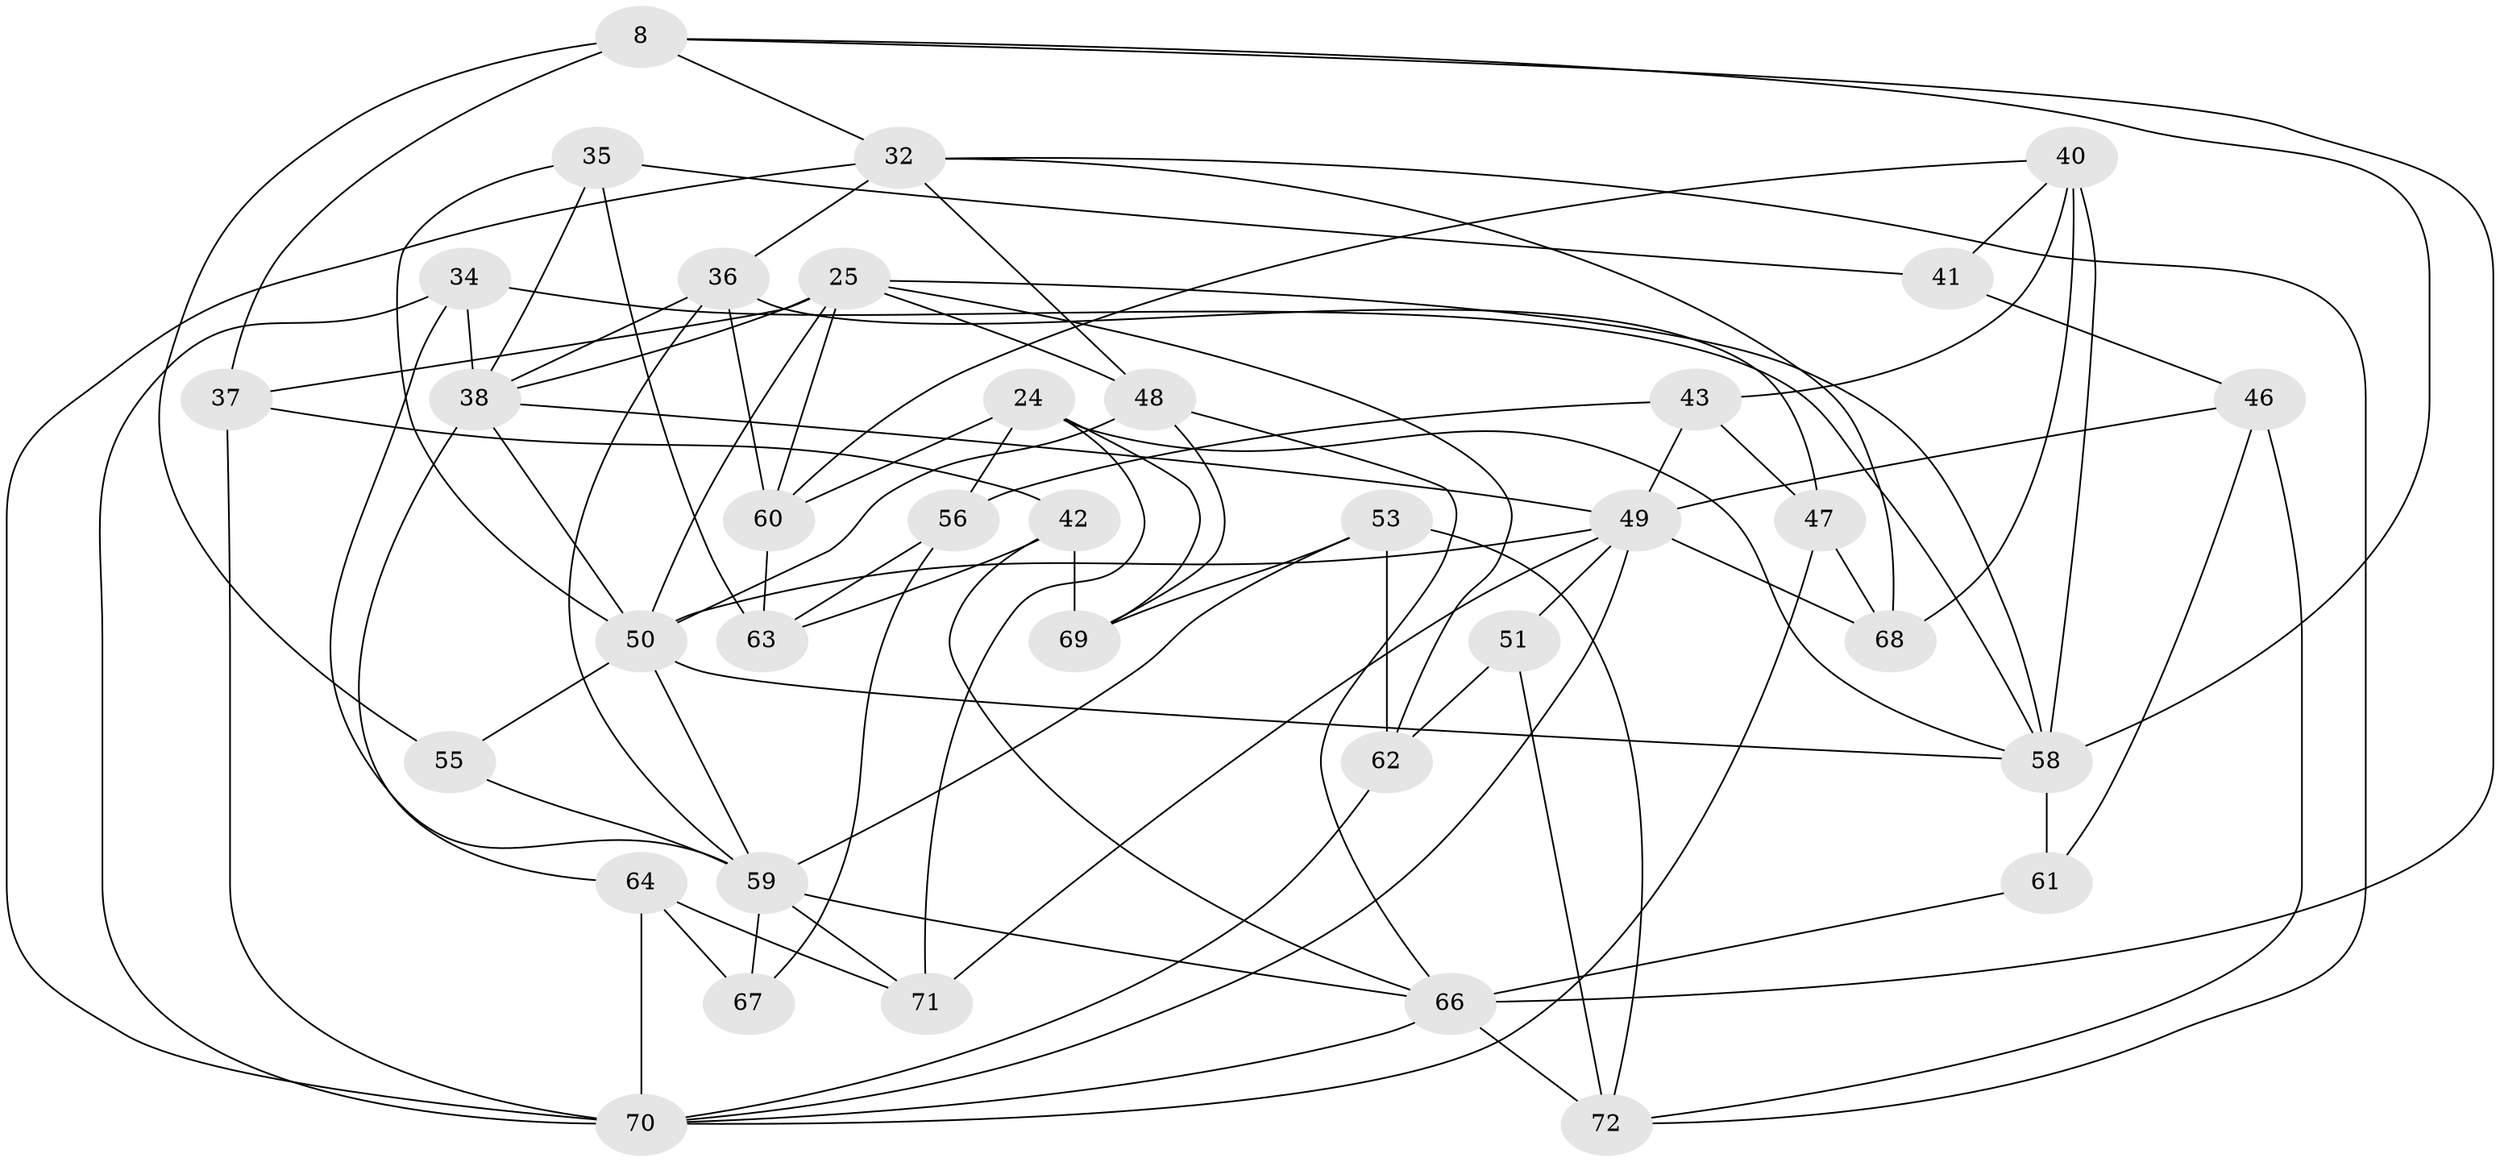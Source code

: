 // original degree distribution, {4: 1.0}
// Generated by graph-tools (version 1.1) at 2025/59/03/09/25 04:59:08]
// undirected, 36 vertices, 88 edges
graph export_dot {
graph [start="1"]
  node [color=gray90,style=filled];
  8 [super="+4"];
  24 [super="+13"];
  25 [super="+2+15+3"];
  32 [super="+9"];
  34 [super="+12"];
  35;
  36 [super="+16"];
  37;
  38 [super="+10+31"];
  40 [super="+18"];
  41;
  42;
  43;
  46 [super="+33"];
  47;
  48 [super="+23"];
  49 [super="+45"];
  50 [super="+29+30"];
  51;
  53;
  55;
  56;
  58 [super="+14+54"];
  59 [super="+57"];
  60 [super="+20"];
  61;
  62;
  63;
  64 [super="+28"];
  66 [super="+65"];
  67;
  68;
  69;
  70 [super="+17+39"];
  71;
  72 [super="+11+44"];
  8 -- 55 [weight=2];
  8 -- 37;
  8 -- 32;
  8 -- 58;
  8 -- 66;
  24 -- 56;
  24 -- 58;
  24 -- 60 [weight=2];
  24 -- 69;
  24 -- 71;
  25 -- 48 [weight=2];
  25 -- 38 [weight=2];
  25 -- 37;
  25 -- 62;
  25 -- 58 [weight=2];
  25 -- 60;
  25 -- 50;
  32 -- 68;
  32 -- 70;
  32 -- 48;
  32 -- 72;
  32 -- 36;
  34 -- 38;
  34 -- 59;
  34 -- 70 [weight=3];
  34 -- 58;
  35 -- 63;
  35 -- 41;
  35 -- 38;
  35 -- 50;
  36 -- 38 [weight=2];
  36 -- 47;
  36 -- 60;
  36 -- 59;
  37 -- 42;
  37 -- 70;
  38 -- 49 [weight=2];
  38 -- 50;
  38 -- 64;
  40 -- 60;
  40 -- 68;
  40 -- 58 [weight=2];
  40 -- 41;
  40 -- 43;
  41 -- 46 [weight=2];
  42 -- 69;
  42 -- 63;
  42 -- 66;
  43 -- 56;
  43 -- 47;
  43 -- 49;
  46 -- 61;
  46 -- 72 [weight=2];
  46 -- 49;
  47 -- 68;
  47 -- 70;
  48 -- 69;
  48 -- 50;
  48 -- 66;
  49 -- 68;
  49 -- 70 [weight=2];
  49 -- 71;
  49 -- 51;
  49 -- 50;
  50 -- 59;
  50 -- 58;
  50 -- 55;
  51 -- 72 [weight=2];
  51 -- 62;
  53 -- 69;
  53 -- 62;
  53 -- 72;
  53 -- 59;
  55 -- 59;
  56 -- 67;
  56 -- 63;
  58 -- 61 [weight=2];
  59 -- 67;
  59 -- 66 [weight=3];
  59 -- 71;
  60 -- 63;
  61 -- 66;
  62 -- 70;
  64 -- 67 [weight=2];
  64 -- 71;
  64 -- 70 [weight=2];
  66 -- 72 [weight=2];
  66 -- 70;
}
